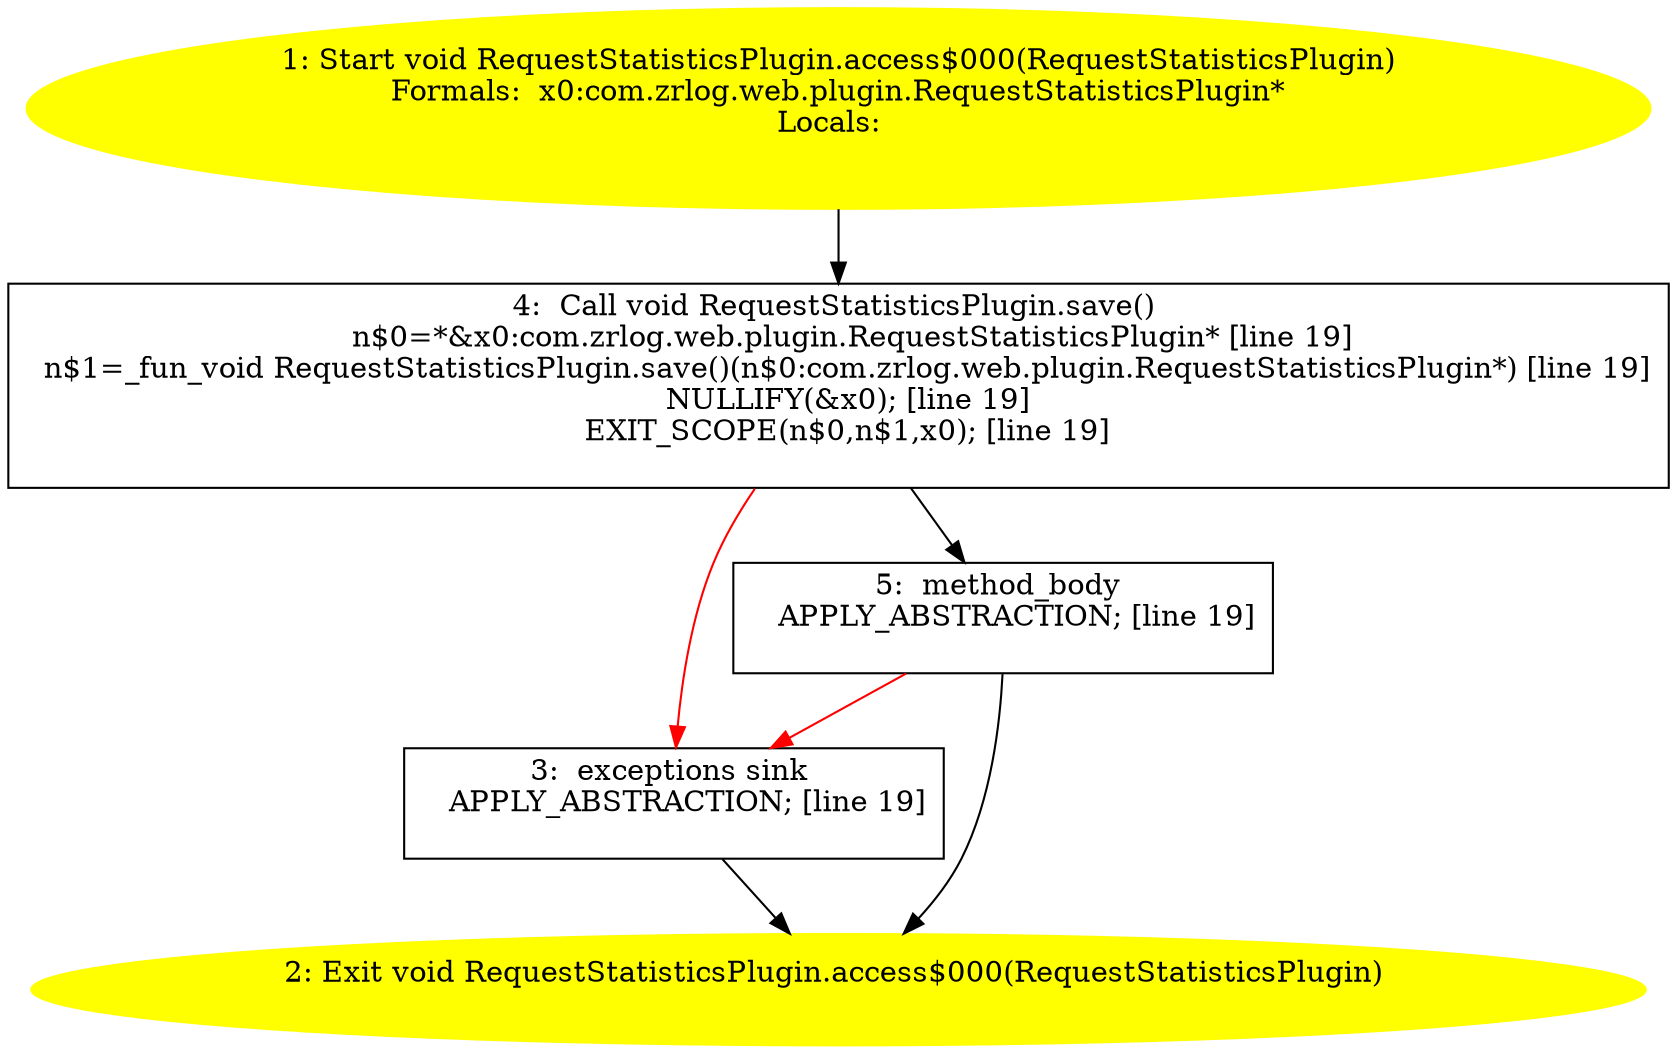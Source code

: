 /* @generated */
digraph cfg {
"com.zrlog.web.plugin.RequestStatisticsPlugin.access$000(com.zrlog.web.plugin.RequestStatisticsPlugin.1b243e7051d675d344b124f41138ac8f_1" [label="1: Start void RequestStatisticsPlugin.access$000(RequestStatisticsPlugin)\nFormals:  x0:com.zrlog.web.plugin.RequestStatisticsPlugin*\nLocals:  \n  " color=yellow style=filled]
	

	 "com.zrlog.web.plugin.RequestStatisticsPlugin.access$000(com.zrlog.web.plugin.RequestStatisticsPlugin.1b243e7051d675d344b124f41138ac8f_1" -> "com.zrlog.web.plugin.RequestStatisticsPlugin.access$000(com.zrlog.web.plugin.RequestStatisticsPlugin.1b243e7051d675d344b124f41138ac8f_4" ;
"com.zrlog.web.plugin.RequestStatisticsPlugin.access$000(com.zrlog.web.plugin.RequestStatisticsPlugin.1b243e7051d675d344b124f41138ac8f_2" [label="2: Exit void RequestStatisticsPlugin.access$000(RequestStatisticsPlugin) \n  " color=yellow style=filled]
	

"com.zrlog.web.plugin.RequestStatisticsPlugin.access$000(com.zrlog.web.plugin.RequestStatisticsPlugin.1b243e7051d675d344b124f41138ac8f_3" [label="3:  exceptions sink \n   APPLY_ABSTRACTION; [line 19]\n " shape="box"]
	

	 "com.zrlog.web.plugin.RequestStatisticsPlugin.access$000(com.zrlog.web.plugin.RequestStatisticsPlugin.1b243e7051d675d344b124f41138ac8f_3" -> "com.zrlog.web.plugin.RequestStatisticsPlugin.access$000(com.zrlog.web.plugin.RequestStatisticsPlugin.1b243e7051d675d344b124f41138ac8f_2" ;
"com.zrlog.web.plugin.RequestStatisticsPlugin.access$000(com.zrlog.web.plugin.RequestStatisticsPlugin.1b243e7051d675d344b124f41138ac8f_4" [label="4:  Call void RequestStatisticsPlugin.save() \n   n$0=*&x0:com.zrlog.web.plugin.RequestStatisticsPlugin* [line 19]\n  n$1=_fun_void RequestStatisticsPlugin.save()(n$0:com.zrlog.web.plugin.RequestStatisticsPlugin*) [line 19]\n  NULLIFY(&x0); [line 19]\n  EXIT_SCOPE(n$0,n$1,x0); [line 19]\n " shape="box"]
	

	 "com.zrlog.web.plugin.RequestStatisticsPlugin.access$000(com.zrlog.web.plugin.RequestStatisticsPlugin.1b243e7051d675d344b124f41138ac8f_4" -> "com.zrlog.web.plugin.RequestStatisticsPlugin.access$000(com.zrlog.web.plugin.RequestStatisticsPlugin.1b243e7051d675d344b124f41138ac8f_5" ;
	 "com.zrlog.web.plugin.RequestStatisticsPlugin.access$000(com.zrlog.web.plugin.RequestStatisticsPlugin.1b243e7051d675d344b124f41138ac8f_4" -> "com.zrlog.web.plugin.RequestStatisticsPlugin.access$000(com.zrlog.web.plugin.RequestStatisticsPlugin.1b243e7051d675d344b124f41138ac8f_3" [color="red" ];
"com.zrlog.web.plugin.RequestStatisticsPlugin.access$000(com.zrlog.web.plugin.RequestStatisticsPlugin.1b243e7051d675d344b124f41138ac8f_5" [label="5:  method_body \n   APPLY_ABSTRACTION; [line 19]\n " shape="box"]
	

	 "com.zrlog.web.plugin.RequestStatisticsPlugin.access$000(com.zrlog.web.plugin.RequestStatisticsPlugin.1b243e7051d675d344b124f41138ac8f_5" -> "com.zrlog.web.plugin.RequestStatisticsPlugin.access$000(com.zrlog.web.plugin.RequestStatisticsPlugin.1b243e7051d675d344b124f41138ac8f_2" ;
	 "com.zrlog.web.plugin.RequestStatisticsPlugin.access$000(com.zrlog.web.plugin.RequestStatisticsPlugin.1b243e7051d675d344b124f41138ac8f_5" -> "com.zrlog.web.plugin.RequestStatisticsPlugin.access$000(com.zrlog.web.plugin.RequestStatisticsPlugin.1b243e7051d675d344b124f41138ac8f_3" [color="red" ];
}
